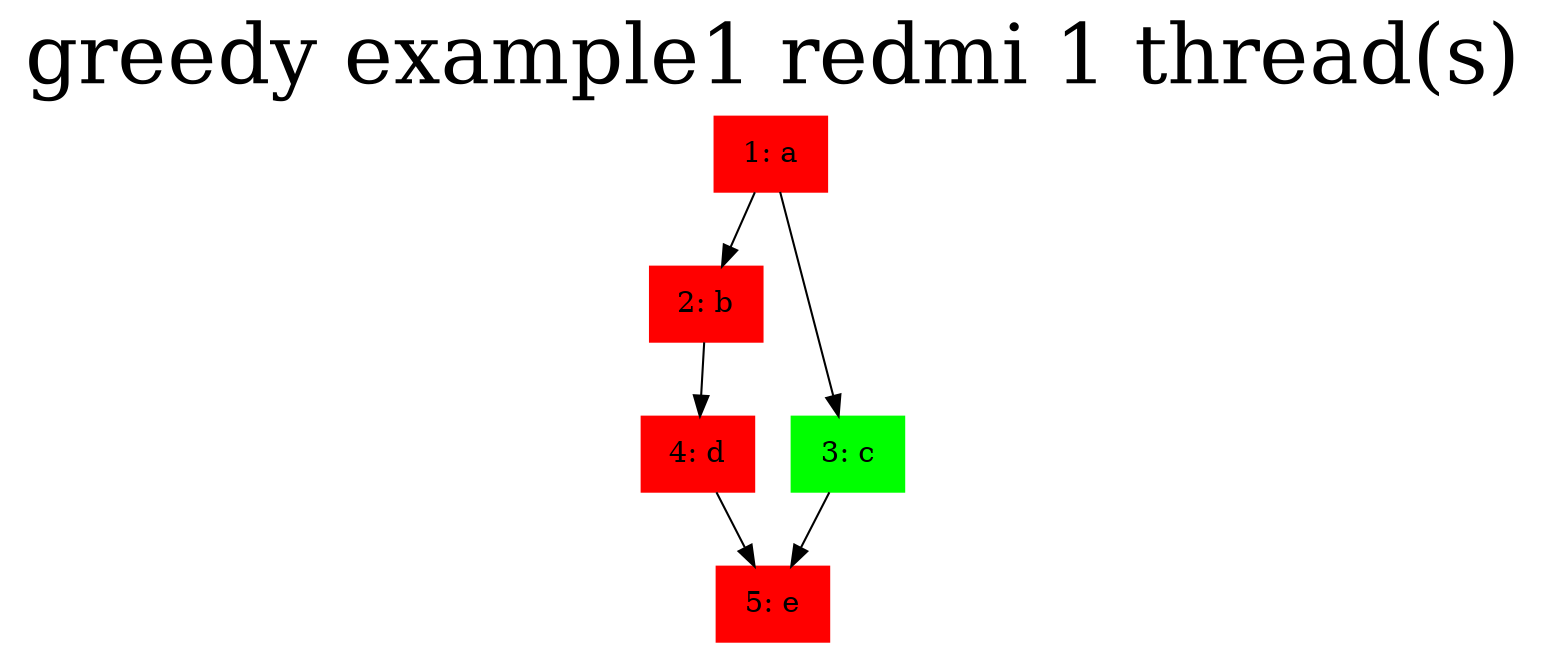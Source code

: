 digraph G {
label     = "greedy example1 redmi 1 thread(s)"
    labelloc  =  t // t: Place the graph's title on top.
    fontsize  = 40 // Make title stand out by giving a large font size
    fontcolor = black"1: a"->"2: b";
"1: a"->"3: c";
"1: a" [shape=box,style=filled,color=red];
"2: b"->"4: d";
"2: b" [shape=box,style=filled,color=red];
"3: c"->"5: e";
"3: c" [shape=box,style=filled,color=green];
"4: d"->"5: e";
"4: d" [shape=box,style=filled,color=red];
"5: e" [shape=box,style=filled,color=red];
}